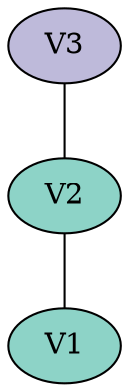graph colored {
node [style=filled colorscheme="set312"];
V2--V1;
V3--V2;
V1[fillcolor="1"];
V2[fillcolor="1"];
V3[fillcolor="1"];
V3[fillcolor="2"];
V3[fillcolor="3"];
}